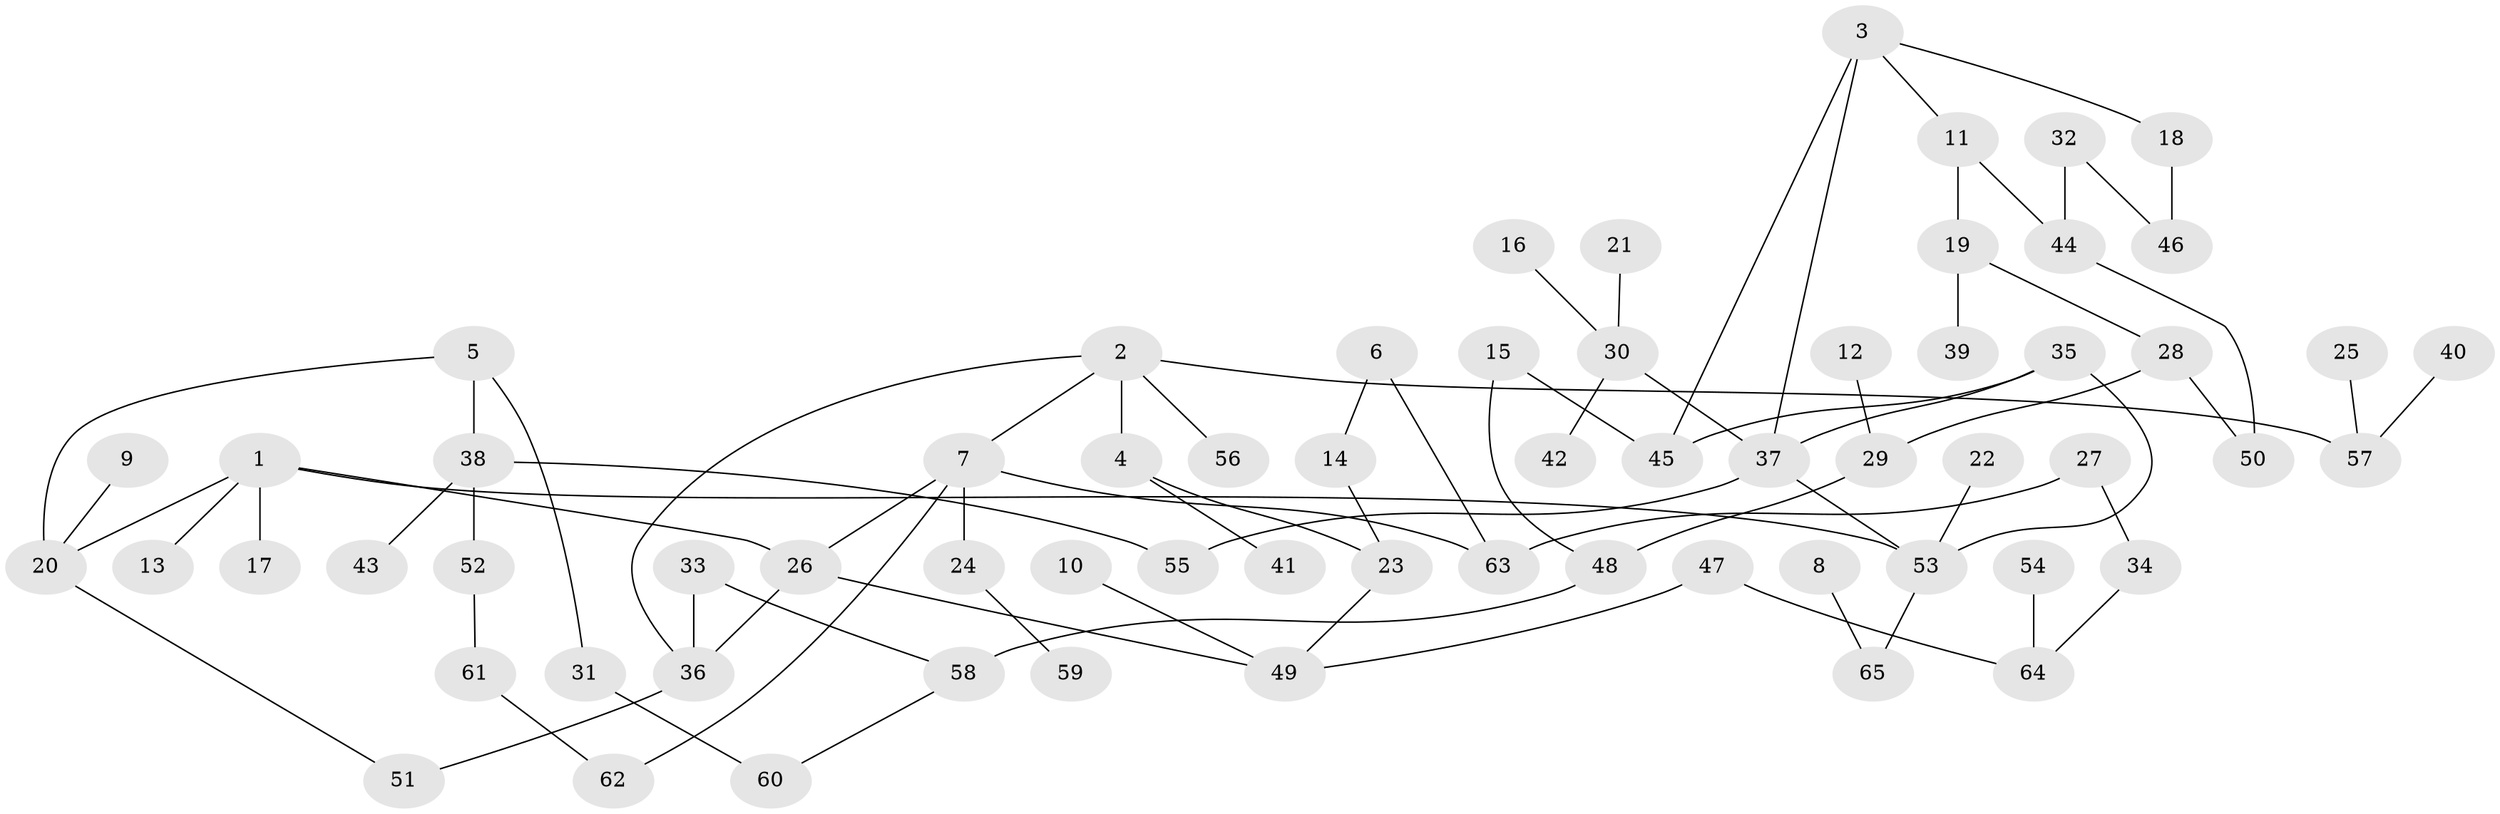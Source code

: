 // original degree distribution, {5: 0.046511627906976744, 6: 0.03875968992248062, 2: 0.2713178294573643, 4: 0.08527131782945736, 3: 0.14728682170542637, 1: 0.4108527131782946}
// Generated by graph-tools (version 1.1) at 2025/00/03/09/25 03:00:55]
// undirected, 65 vertices, 78 edges
graph export_dot {
graph [start="1"]
  node [color=gray90,style=filled];
  1;
  2;
  3;
  4;
  5;
  6;
  7;
  8;
  9;
  10;
  11;
  12;
  13;
  14;
  15;
  16;
  17;
  18;
  19;
  20;
  21;
  22;
  23;
  24;
  25;
  26;
  27;
  28;
  29;
  30;
  31;
  32;
  33;
  34;
  35;
  36;
  37;
  38;
  39;
  40;
  41;
  42;
  43;
  44;
  45;
  46;
  47;
  48;
  49;
  50;
  51;
  52;
  53;
  54;
  55;
  56;
  57;
  58;
  59;
  60;
  61;
  62;
  63;
  64;
  65;
  1 -- 13 [weight=1.0];
  1 -- 17 [weight=1.0];
  1 -- 20 [weight=1.0];
  1 -- 26 [weight=1.0];
  1 -- 53 [weight=1.0];
  2 -- 4 [weight=1.0];
  2 -- 7 [weight=1.0];
  2 -- 36 [weight=1.0];
  2 -- 56 [weight=1.0];
  2 -- 57 [weight=1.0];
  3 -- 11 [weight=1.0];
  3 -- 18 [weight=1.0];
  3 -- 37 [weight=1.0];
  3 -- 45 [weight=1.0];
  4 -- 23 [weight=1.0];
  4 -- 41 [weight=1.0];
  5 -- 20 [weight=1.0];
  5 -- 31 [weight=1.0];
  5 -- 38 [weight=1.0];
  6 -- 14 [weight=1.0];
  6 -- 63 [weight=1.0];
  7 -- 24 [weight=1.0];
  7 -- 26 [weight=1.0];
  7 -- 62 [weight=1.0];
  7 -- 63 [weight=1.0];
  8 -- 65 [weight=1.0];
  9 -- 20 [weight=1.0];
  10 -- 49 [weight=1.0];
  11 -- 19 [weight=1.0];
  11 -- 44 [weight=1.0];
  12 -- 29 [weight=1.0];
  14 -- 23 [weight=1.0];
  15 -- 45 [weight=1.0];
  15 -- 48 [weight=1.0];
  16 -- 30 [weight=1.0];
  18 -- 46 [weight=1.0];
  19 -- 28 [weight=1.0];
  19 -- 39 [weight=1.0];
  20 -- 51 [weight=1.0];
  21 -- 30 [weight=1.0];
  22 -- 53 [weight=1.0];
  23 -- 49 [weight=1.0];
  24 -- 59 [weight=1.0];
  25 -- 57 [weight=1.0];
  26 -- 36 [weight=1.0];
  26 -- 49 [weight=1.0];
  27 -- 34 [weight=1.0];
  27 -- 63 [weight=1.0];
  28 -- 29 [weight=1.0];
  28 -- 50 [weight=1.0];
  29 -- 48 [weight=1.0];
  30 -- 37 [weight=1.0];
  30 -- 42 [weight=1.0];
  31 -- 60 [weight=1.0];
  32 -- 44 [weight=1.0];
  32 -- 46 [weight=1.0];
  33 -- 36 [weight=1.0];
  33 -- 58 [weight=1.0];
  34 -- 64 [weight=1.0];
  35 -- 37 [weight=1.0];
  35 -- 45 [weight=1.0];
  35 -- 53 [weight=1.0];
  36 -- 51 [weight=1.0];
  37 -- 53 [weight=1.0];
  37 -- 55 [weight=1.0];
  38 -- 43 [weight=1.0];
  38 -- 52 [weight=1.0];
  38 -- 55 [weight=1.0];
  40 -- 57 [weight=1.0];
  44 -- 50 [weight=1.0];
  47 -- 49 [weight=1.0];
  47 -- 64 [weight=1.0];
  48 -- 58 [weight=1.0];
  52 -- 61 [weight=1.0];
  53 -- 65 [weight=1.0];
  54 -- 64 [weight=1.0];
  58 -- 60 [weight=1.0];
  61 -- 62 [weight=1.0];
}
